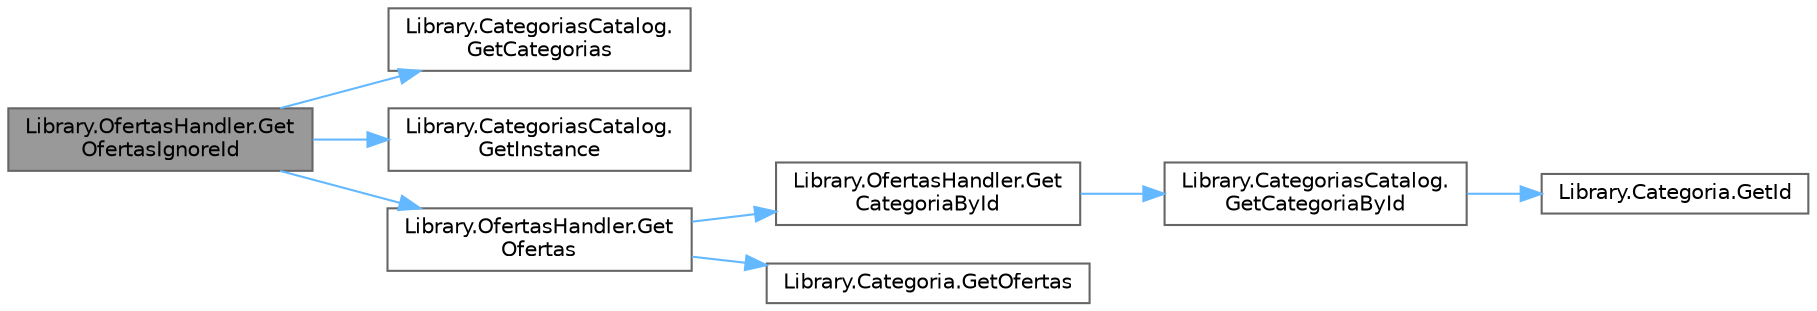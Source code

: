 digraph "Library.OfertasHandler.GetOfertasIgnoreId"
{
 // INTERACTIVE_SVG=YES
 // LATEX_PDF_SIZE
  bgcolor="transparent";
  edge [fontname=Helvetica,fontsize=10,labelfontname=Helvetica,labelfontsize=10];
  node [fontname=Helvetica,fontsize=10,shape=box,height=0.2,width=0.4];
  rankdir="LR";
  Node1 [label="Library.OfertasHandler.Get\lOfertasIgnoreId",height=0.2,width=0.4,color="gray40", fillcolor="grey60", style="filled", fontcolor="black",tooltip="Método para obtener una lista de todas las OfertaDeServicio"];
  Node1 -> Node2 [color="steelblue1",style="solid"];
  Node2 [label="Library.CategoriasCatalog.\lGetCategorias",height=0.2,width=0.4,color="grey40", fillcolor="white", style="filled",URL="$classLibrary_1_1CategoriasCatalog.html#af2be7107b5d7b98f07843d11433a3b80",tooltip="Método para conocer las categorias."];
  Node1 -> Node3 [color="steelblue1",style="solid"];
  Node3 [label="Library.CategoriasCatalog.\lGetInstance",height=0.2,width=0.4,color="grey40", fillcolor="white", style="filled",URL="$classLibrary_1_1CategoriasCatalog.html#ac8ea1856af5e8d3a2a0566ce38dd1025",tooltip="Método para obtener la instancia del catálogo de categorías."];
  Node1 -> Node4 [color="steelblue1",style="solid"];
  Node4 [label="Library.OfertasHandler.Get\lOfertas",height=0.2,width=0.4,color="grey40", fillcolor="white", style="filled",URL="$classLibrary_1_1OfertasHandler.html#a4b8c9e0b2ae1720933457f3862c0a231",tooltip="Método para obtener OfertaDeServicio."];
  Node4 -> Node5 [color="steelblue1",style="solid"];
  Node5 [label="Library.OfertasHandler.Get\lCategoriaById",height=0.2,width=0.4,color="grey40", fillcolor="white", style="filled",URL="$classLibrary_1_1OfertasHandler.html#a6de3d8aae171fe68766039aefcbd5bb4",tooltip="Método para obtener una Categoria por id."];
  Node5 -> Node6 [color="steelblue1",style="solid"];
  Node6 [label="Library.CategoriasCatalog.\lGetCategoriaById",height=0.2,width=0.4,color="grey40", fillcolor="white", style="filled",URL="$classLibrary_1_1CategoriasCatalog.html#a9bedf1f8b23af24ef3515c48b7d05200",tooltip="Método para obtener una categoría por id."];
  Node6 -> Node7 [color="steelblue1",style="solid"];
  Node7 [label="Library.Categoria.GetId",height=0.2,width=0.4,color="grey40", fillcolor="white", style="filled",URL="$classLibrary_1_1Categoria.html#a391925bcef104bf634b266e75310aedf",tooltip="Método para obtener el ID de una Categoria."];
  Node4 -> Node8 [color="steelblue1",style="solid"];
  Node8 [label="Library.Categoria.GetOfertas",height=0.2,width=0.4,color="grey40", fillcolor="white", style="filled",URL="$classLibrary_1_1Categoria.html#a4afc53d36c30f85579ddec37db5698ba",tooltip="Método para conocer la lista de ofertas."];
}
